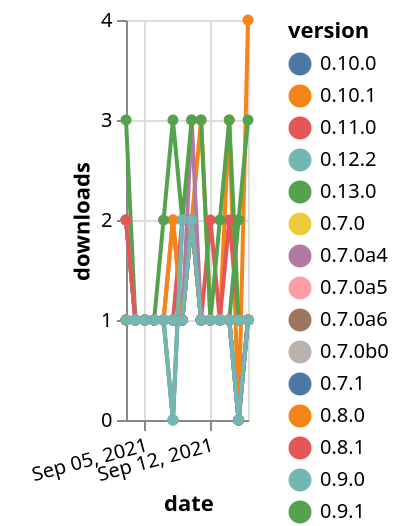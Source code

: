 {"$schema": "https://vega.github.io/schema/vega-lite/v5.json", "description": "A simple bar chart with embedded data.", "data": {"values": [{"date": "2021-09-03", "total": 153, "delta": 2, "version": "0.10.1"}, {"date": "2021-09-04", "total": 154, "delta": 1, "version": "0.10.1"}, {"date": "2021-09-05", "total": 155, "delta": 1, "version": "0.10.1"}, {"date": "2021-09-06", "total": 156, "delta": 1, "version": "0.10.1"}, {"date": "2021-09-07", "total": 157, "delta": 1, "version": "0.10.1"}, {"date": "2021-09-08", "total": 159, "delta": 2, "version": "0.10.1"}, {"date": "2021-09-09", "total": 160, "delta": 1, "version": "0.10.1"}, {"date": "2021-09-10", "total": 162, "delta": 2, "version": "0.10.1"}, {"date": "2021-09-11", "total": 165, "delta": 3, "version": "0.10.1"}, {"date": "2021-09-12", "total": 166, "delta": 1, "version": "0.10.1"}, {"date": "2021-09-13", "total": 167, "delta": 1, "version": "0.10.1"}, {"date": "2021-09-14", "total": 170, "delta": 3, "version": "0.10.1"}, {"date": "2021-09-15", "total": 170, "delta": 0, "version": "0.10.1"}, {"date": "2021-09-16", "total": 174, "delta": 4, "version": "0.10.1"}, {"date": "2021-09-03", "total": 319, "delta": 1, "version": "0.7.0a5"}, {"date": "2021-09-04", "total": 320, "delta": 1, "version": "0.7.0a5"}, {"date": "2021-09-05", "total": 321, "delta": 1, "version": "0.7.0a5"}, {"date": "2021-09-06", "total": 322, "delta": 1, "version": "0.7.0a5"}, {"date": "2021-09-07", "total": 323, "delta": 1, "version": "0.7.0a5"}, {"date": "2021-09-08", "total": 325, "delta": 2, "version": "0.7.0a5"}, {"date": "2021-09-09", "total": 326, "delta": 1, "version": "0.7.0a5"}, {"date": "2021-09-10", "total": 328, "delta": 2, "version": "0.7.0a5"}, {"date": "2021-09-11", "total": 329, "delta": 1, "version": "0.7.0a5"}, {"date": "2021-09-12", "total": 330, "delta": 1, "version": "0.7.0a5"}, {"date": "2021-09-13", "total": 331, "delta": 1, "version": "0.7.0a5"}, {"date": "2021-09-14", "total": 332, "delta": 1, "version": "0.7.0a5"}, {"date": "2021-09-15", "total": 332, "delta": 0, "version": "0.7.0a5"}, {"date": "2021-09-16", "total": 333, "delta": 1, "version": "0.7.0a5"}, {"date": "2021-09-03", "total": 141, "delta": 1, "version": "0.7.0"}, {"date": "2021-09-04", "total": 142, "delta": 1, "version": "0.7.0"}, {"date": "2021-09-05", "total": 143, "delta": 1, "version": "0.7.0"}, {"date": "2021-09-06", "total": 144, "delta": 1, "version": "0.7.0"}, {"date": "2021-09-07", "total": 145, "delta": 1, "version": "0.7.0"}, {"date": "2021-09-08", "total": 145, "delta": 0, "version": "0.7.0"}, {"date": "2021-09-09", "total": 147, "delta": 2, "version": "0.7.0"}, {"date": "2021-09-10", "total": 149, "delta": 2, "version": "0.7.0"}, {"date": "2021-09-11", "total": 150, "delta": 1, "version": "0.7.0"}, {"date": "2021-09-12", "total": 151, "delta": 1, "version": "0.7.0"}, {"date": "2021-09-13", "total": 152, "delta": 1, "version": "0.7.0"}, {"date": "2021-09-14", "total": 153, "delta": 1, "version": "0.7.0"}, {"date": "2021-09-15", "total": 153, "delta": 0, "version": "0.7.0"}, {"date": "2021-09-16", "total": 154, "delta": 1, "version": "0.7.0"}, {"date": "2021-09-03", "total": 205, "delta": 1, "version": "0.8.1"}, {"date": "2021-09-04", "total": 206, "delta": 1, "version": "0.8.1"}, {"date": "2021-09-05", "total": 207, "delta": 1, "version": "0.8.1"}, {"date": "2021-09-06", "total": 208, "delta": 1, "version": "0.8.1"}, {"date": "2021-09-07", "total": 209, "delta": 1, "version": "0.8.1"}, {"date": "2021-09-08", "total": 210, "delta": 1, "version": "0.8.1"}, {"date": "2021-09-09", "total": 212, "delta": 2, "version": "0.8.1"}, {"date": "2021-09-10", "total": 214, "delta": 2, "version": "0.8.1"}, {"date": "2021-09-11", "total": 215, "delta": 1, "version": "0.8.1"}, {"date": "2021-09-12", "total": 217, "delta": 2, "version": "0.8.1"}, {"date": "2021-09-13", "total": 218, "delta": 1, "version": "0.8.1"}, {"date": "2021-09-14", "total": 220, "delta": 2, "version": "0.8.1"}, {"date": "2021-09-15", "total": 221, "delta": 1, "version": "0.8.1"}, {"date": "2021-09-16", "total": 222, "delta": 1, "version": "0.8.1"}, {"date": "2021-09-03", "total": 141, "delta": 1, "version": "0.7.0b0"}, {"date": "2021-09-04", "total": 142, "delta": 1, "version": "0.7.0b0"}, {"date": "2021-09-05", "total": 143, "delta": 1, "version": "0.7.0b0"}, {"date": "2021-09-06", "total": 144, "delta": 1, "version": "0.7.0b0"}, {"date": "2021-09-07", "total": 145, "delta": 1, "version": "0.7.0b0"}, {"date": "2021-09-08", "total": 146, "delta": 1, "version": "0.7.0b0"}, {"date": "2021-09-09", "total": 147, "delta": 1, "version": "0.7.0b0"}, {"date": "2021-09-10", "total": 149, "delta": 2, "version": "0.7.0b0"}, {"date": "2021-09-11", "total": 150, "delta": 1, "version": "0.7.0b0"}, {"date": "2021-09-12", "total": 151, "delta": 1, "version": "0.7.0b0"}, {"date": "2021-09-13", "total": 152, "delta": 1, "version": "0.7.0b0"}, {"date": "2021-09-14", "total": 153, "delta": 1, "version": "0.7.0b0"}, {"date": "2021-09-15", "total": 153, "delta": 0, "version": "0.7.0b0"}, {"date": "2021-09-16", "total": 154, "delta": 1, "version": "0.7.0b0"}, {"date": "2021-09-03", "total": 132, "delta": 2, "version": "0.10.0"}, {"date": "2021-09-04", "total": 133, "delta": 1, "version": "0.10.0"}, {"date": "2021-09-05", "total": 134, "delta": 1, "version": "0.10.0"}, {"date": "2021-09-06", "total": 135, "delta": 1, "version": "0.10.0"}, {"date": "2021-09-07", "total": 136, "delta": 1, "version": "0.10.0"}, {"date": "2021-09-08", "total": 137, "delta": 1, "version": "0.10.0"}, {"date": "2021-09-09", "total": 138, "delta": 1, "version": "0.10.0"}, {"date": "2021-09-10", "total": 140, "delta": 2, "version": "0.10.0"}, {"date": "2021-09-11", "total": 141, "delta": 1, "version": "0.10.0"}, {"date": "2021-09-12", "total": 142, "delta": 1, "version": "0.10.0"}, {"date": "2021-09-13", "total": 143, "delta": 1, "version": "0.10.0"}, {"date": "2021-09-14", "total": 144, "delta": 1, "version": "0.10.0"}, {"date": "2021-09-15", "total": 144, "delta": 0, "version": "0.10.0"}, {"date": "2021-09-16", "total": 145, "delta": 1, "version": "0.10.0"}, {"date": "2021-09-03", "total": 159, "delta": 1, "version": "0.7.1"}, {"date": "2021-09-04", "total": 160, "delta": 1, "version": "0.7.1"}, {"date": "2021-09-05", "total": 161, "delta": 1, "version": "0.7.1"}, {"date": "2021-09-06", "total": 162, "delta": 1, "version": "0.7.1"}, {"date": "2021-09-07", "total": 163, "delta": 1, "version": "0.7.1"}, {"date": "2021-09-08", "total": 163, "delta": 0, "version": "0.7.1"}, {"date": "2021-09-09", "total": 165, "delta": 2, "version": "0.7.1"}, {"date": "2021-09-10", "total": 167, "delta": 2, "version": "0.7.1"}, {"date": "2021-09-11", "total": 168, "delta": 1, "version": "0.7.1"}, {"date": "2021-09-12", "total": 169, "delta": 1, "version": "0.7.1"}, {"date": "2021-09-13", "total": 170, "delta": 1, "version": "0.7.1"}, {"date": "2021-09-14", "total": 171, "delta": 1, "version": "0.7.1"}, {"date": "2021-09-15", "total": 171, "delta": 0, "version": "0.7.1"}, {"date": "2021-09-16", "total": 172, "delta": 1, "version": "0.7.1"}, {"date": "2021-09-03", "total": 375, "delta": 1, "version": "0.9.1"}, {"date": "2021-09-04", "total": 376, "delta": 1, "version": "0.9.1"}, {"date": "2021-09-05", "total": 377, "delta": 1, "version": "0.9.1"}, {"date": "2021-09-06", "total": 378, "delta": 1, "version": "0.9.1"}, {"date": "2021-09-07", "total": 379, "delta": 1, "version": "0.9.1"}, {"date": "2021-09-08", "total": 380, "delta": 1, "version": "0.9.1"}, {"date": "2021-09-09", "total": 381, "delta": 1, "version": "0.9.1"}, {"date": "2021-09-10", "total": 383, "delta": 2, "version": "0.9.1"}, {"date": "2021-09-11", "total": 384, "delta": 1, "version": "0.9.1"}, {"date": "2021-09-12", "total": 385, "delta": 1, "version": "0.9.1"}, {"date": "2021-09-13", "total": 386, "delta": 1, "version": "0.9.1"}, {"date": "2021-09-14", "total": 387, "delta": 1, "version": "0.9.1"}, {"date": "2021-09-15", "total": 389, "delta": 2, "version": "0.9.1"}, {"date": "2021-09-16", "total": 392, "delta": 3, "version": "0.9.1"}, {"date": "2021-09-03", "total": 136, "delta": 1, "version": "0.7.0a6"}, {"date": "2021-09-04", "total": 137, "delta": 1, "version": "0.7.0a6"}, {"date": "2021-09-05", "total": 138, "delta": 1, "version": "0.7.0a6"}, {"date": "2021-09-06", "total": 139, "delta": 1, "version": "0.7.0a6"}, {"date": "2021-09-07", "total": 140, "delta": 1, "version": "0.7.0a6"}, {"date": "2021-09-08", "total": 141, "delta": 1, "version": "0.7.0a6"}, {"date": "2021-09-09", "total": 142, "delta": 1, "version": "0.7.0a6"}, {"date": "2021-09-10", "total": 144, "delta": 2, "version": "0.7.0a6"}, {"date": "2021-09-11", "total": 145, "delta": 1, "version": "0.7.0a6"}, {"date": "2021-09-12", "total": 146, "delta": 1, "version": "0.7.0a6"}, {"date": "2021-09-13", "total": 147, "delta": 1, "version": "0.7.0a6"}, {"date": "2021-09-14", "total": 148, "delta": 1, "version": "0.7.0a6"}, {"date": "2021-09-15", "total": 148, "delta": 0, "version": "0.7.0a6"}, {"date": "2021-09-16", "total": 149, "delta": 1, "version": "0.7.0a6"}, {"date": "2021-09-03", "total": 154, "delta": 1, "version": "0.8.0"}, {"date": "2021-09-04", "total": 155, "delta": 1, "version": "0.8.0"}, {"date": "2021-09-05", "total": 156, "delta": 1, "version": "0.8.0"}, {"date": "2021-09-06", "total": 157, "delta": 1, "version": "0.8.0"}, {"date": "2021-09-07", "total": 158, "delta": 1, "version": "0.8.0"}, {"date": "2021-09-08", "total": 160, "delta": 2, "version": "0.8.0"}, {"date": "2021-09-09", "total": 161, "delta": 1, "version": "0.8.0"}, {"date": "2021-09-10", "total": 163, "delta": 2, "version": "0.8.0"}, {"date": "2021-09-11", "total": 164, "delta": 1, "version": "0.8.0"}, {"date": "2021-09-12", "total": 165, "delta": 1, "version": "0.8.0"}, {"date": "2021-09-13", "total": 166, "delta": 1, "version": "0.8.0"}, {"date": "2021-09-14", "total": 167, "delta": 1, "version": "0.8.0"}, {"date": "2021-09-15", "total": 168, "delta": 1, "version": "0.8.0"}, {"date": "2021-09-16", "total": 169, "delta": 1, "version": "0.8.0"}, {"date": "2021-09-03", "total": 189, "delta": 2, "version": "0.7.0a4"}, {"date": "2021-09-04", "total": 190, "delta": 1, "version": "0.7.0a4"}, {"date": "2021-09-05", "total": 191, "delta": 1, "version": "0.7.0a4"}, {"date": "2021-09-06", "total": 192, "delta": 1, "version": "0.7.0a4"}, {"date": "2021-09-07", "total": 193, "delta": 1, "version": "0.7.0a4"}, {"date": "2021-09-08", "total": 194, "delta": 1, "version": "0.7.0a4"}, {"date": "2021-09-09", "total": 195, "delta": 1, "version": "0.7.0a4"}, {"date": "2021-09-10", "total": 198, "delta": 3, "version": "0.7.0a4"}, {"date": "2021-09-11", "total": 199, "delta": 1, "version": "0.7.0a4"}, {"date": "2021-09-12", "total": 200, "delta": 1, "version": "0.7.0a4"}, {"date": "2021-09-13", "total": 201, "delta": 1, "version": "0.7.0a4"}, {"date": "2021-09-14", "total": 202, "delta": 1, "version": "0.7.0a4"}, {"date": "2021-09-15", "total": 202, "delta": 0, "version": "0.7.0a4"}, {"date": "2021-09-16", "total": 203, "delta": 1, "version": "0.7.0a4"}, {"date": "2021-09-03", "total": 26, "delta": 3, "version": "0.13.0"}, {"date": "2021-09-04", "total": 27, "delta": 1, "version": "0.13.0"}, {"date": "2021-09-05", "total": 28, "delta": 1, "version": "0.13.0"}, {"date": "2021-09-06", "total": 29, "delta": 1, "version": "0.13.0"}, {"date": "2021-09-07", "total": 31, "delta": 2, "version": "0.13.0"}, {"date": "2021-09-08", "total": 34, "delta": 3, "version": "0.13.0"}, {"date": "2021-09-09", "total": 36, "delta": 2, "version": "0.13.0"}, {"date": "2021-09-10", "total": 39, "delta": 3, "version": "0.13.0"}, {"date": "2021-09-11", "total": 42, "delta": 3, "version": "0.13.0"}, {"date": "2021-09-12", "total": 43, "delta": 1, "version": "0.13.0"}, {"date": "2021-09-13", "total": 45, "delta": 2, "version": "0.13.0"}, {"date": "2021-09-14", "total": 48, "delta": 3, "version": "0.13.0"}, {"date": "2021-09-15", "total": 49, "delta": 1, "version": "0.13.0"}, {"date": "2021-09-16", "total": 50, "delta": 1, "version": "0.13.0"}, {"date": "2021-09-03", "total": 47, "delta": 2, "version": "0.12.2"}, {"date": "2021-09-04", "total": 48, "delta": 1, "version": "0.12.2"}, {"date": "2021-09-05", "total": 49, "delta": 1, "version": "0.12.2"}, {"date": "2021-09-06", "total": 50, "delta": 1, "version": "0.12.2"}, {"date": "2021-09-07", "total": 51, "delta": 1, "version": "0.12.2"}, {"date": "2021-09-08", "total": 51, "delta": 0, "version": "0.12.2"}, {"date": "2021-09-09", "total": 53, "delta": 2, "version": "0.12.2"}, {"date": "2021-09-10", "total": 55, "delta": 2, "version": "0.12.2"}, {"date": "2021-09-11", "total": 56, "delta": 1, "version": "0.12.2"}, {"date": "2021-09-12", "total": 57, "delta": 1, "version": "0.12.2"}, {"date": "2021-09-13", "total": 58, "delta": 1, "version": "0.12.2"}, {"date": "2021-09-14", "total": 59, "delta": 1, "version": "0.12.2"}, {"date": "2021-09-15", "total": 59, "delta": 0, "version": "0.12.2"}, {"date": "2021-09-16", "total": 60, "delta": 1, "version": "0.12.2"}, {"date": "2021-09-03", "total": 166, "delta": 2, "version": "0.11.0"}, {"date": "2021-09-04", "total": 167, "delta": 1, "version": "0.11.0"}, {"date": "2021-09-05", "total": 168, "delta": 1, "version": "0.11.0"}, {"date": "2021-09-06", "total": 169, "delta": 1, "version": "0.11.0"}, {"date": "2021-09-07", "total": 170, "delta": 1, "version": "0.11.0"}, {"date": "2021-09-08", "total": 171, "delta": 1, "version": "0.11.0"}, {"date": "2021-09-09", "total": 172, "delta": 1, "version": "0.11.0"}, {"date": "2021-09-10", "total": 174, "delta": 2, "version": "0.11.0"}, {"date": "2021-09-11", "total": 175, "delta": 1, "version": "0.11.0"}, {"date": "2021-09-12", "total": 176, "delta": 1, "version": "0.11.0"}, {"date": "2021-09-13", "total": 177, "delta": 1, "version": "0.11.0"}, {"date": "2021-09-14", "total": 178, "delta": 1, "version": "0.11.0"}, {"date": "2021-09-15", "total": 179, "delta": 1, "version": "0.11.0"}, {"date": "2021-09-16", "total": 180, "delta": 1, "version": "0.11.0"}, {"date": "2021-09-03", "total": 131, "delta": 1, "version": "0.9.0"}, {"date": "2021-09-04", "total": 132, "delta": 1, "version": "0.9.0"}, {"date": "2021-09-05", "total": 133, "delta": 1, "version": "0.9.0"}, {"date": "2021-09-06", "total": 134, "delta": 1, "version": "0.9.0"}, {"date": "2021-09-07", "total": 135, "delta": 1, "version": "0.9.0"}, {"date": "2021-09-08", "total": 136, "delta": 1, "version": "0.9.0"}, {"date": "2021-09-09", "total": 137, "delta": 1, "version": "0.9.0"}, {"date": "2021-09-10", "total": 139, "delta": 2, "version": "0.9.0"}, {"date": "2021-09-11", "total": 140, "delta": 1, "version": "0.9.0"}, {"date": "2021-09-12", "total": 141, "delta": 1, "version": "0.9.0"}, {"date": "2021-09-13", "total": 142, "delta": 1, "version": "0.9.0"}, {"date": "2021-09-14", "total": 143, "delta": 1, "version": "0.9.0"}, {"date": "2021-09-15", "total": 144, "delta": 1, "version": "0.9.0"}, {"date": "2021-09-16", "total": 145, "delta": 1, "version": "0.9.0"}]}, "width": "container", "mark": {"type": "line", "point": {"filled": true}}, "encoding": {"x": {"field": "date", "type": "temporal", "timeUnit": "yearmonthdate", "title": "date", "axis": {"labelAngle": -15}}, "y": {"field": "delta", "type": "quantitative", "title": "downloads"}, "color": {"field": "version", "type": "nominal"}, "tooltip": {"field": "delta"}}}